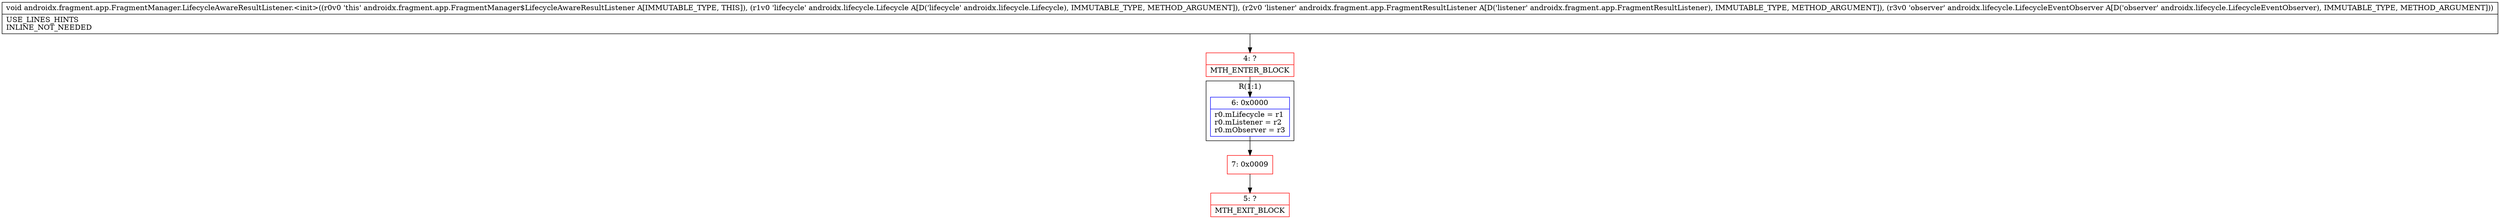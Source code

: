 digraph "CFG forandroidx.fragment.app.FragmentManager.LifecycleAwareResultListener.\<init\>(Landroidx\/lifecycle\/Lifecycle;Landroidx\/fragment\/app\/FragmentResultListener;Landroidx\/lifecycle\/LifecycleEventObserver;)V" {
subgraph cluster_Region_1027990819 {
label = "R(1:1)";
node [shape=record,color=blue];
Node_6 [shape=record,label="{6\:\ 0x0000|r0.mLifecycle = r1\lr0.mListener = r2\lr0.mObserver = r3\l}"];
}
Node_4 [shape=record,color=red,label="{4\:\ ?|MTH_ENTER_BLOCK\l}"];
Node_7 [shape=record,color=red,label="{7\:\ 0x0009}"];
Node_5 [shape=record,color=red,label="{5\:\ ?|MTH_EXIT_BLOCK\l}"];
MethodNode[shape=record,label="{void androidx.fragment.app.FragmentManager.LifecycleAwareResultListener.\<init\>((r0v0 'this' androidx.fragment.app.FragmentManager$LifecycleAwareResultListener A[IMMUTABLE_TYPE, THIS]), (r1v0 'lifecycle' androidx.lifecycle.Lifecycle A[D('lifecycle' androidx.lifecycle.Lifecycle), IMMUTABLE_TYPE, METHOD_ARGUMENT]), (r2v0 'listener' androidx.fragment.app.FragmentResultListener A[D('listener' androidx.fragment.app.FragmentResultListener), IMMUTABLE_TYPE, METHOD_ARGUMENT]), (r3v0 'observer' androidx.lifecycle.LifecycleEventObserver A[D('observer' androidx.lifecycle.LifecycleEventObserver), IMMUTABLE_TYPE, METHOD_ARGUMENT]))  | USE_LINES_HINTS\lINLINE_NOT_NEEDED\l}"];
MethodNode -> Node_4;Node_6 -> Node_7;
Node_4 -> Node_6;
Node_7 -> Node_5;
}

